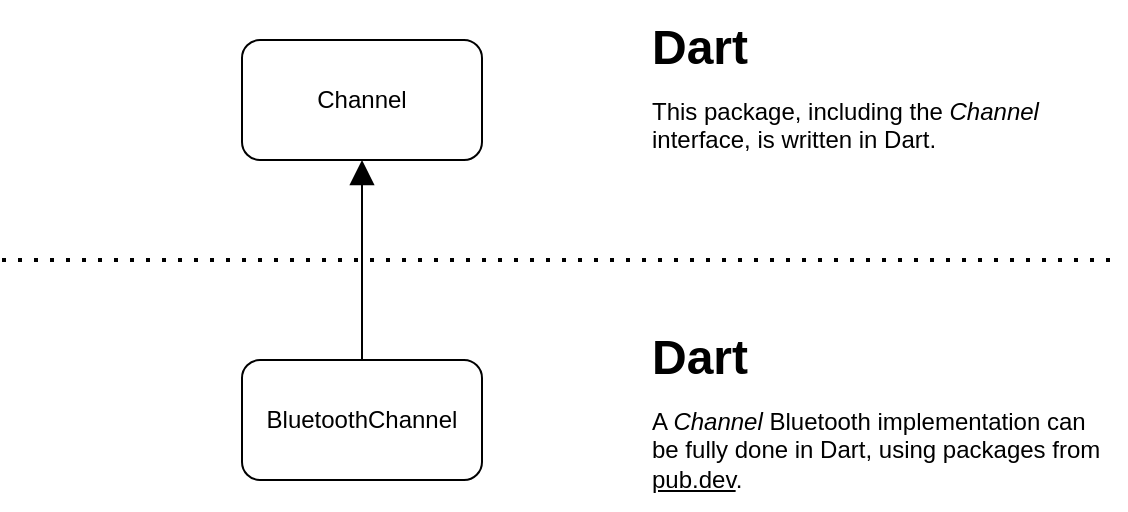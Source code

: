 <mxfile version="20.2.7" type="device"><diagram id="W_MZSfsGpbKtFV4yEaOX" name="Page-1"><mxGraphModel dx="1718" dy="858" grid="1" gridSize="10" guides="1" tooltips="1" connect="1" arrows="1" fold="1" page="1" pageScale="1" pageWidth="827" pageHeight="1169" math="0" shadow="0"><root><mxCell id="0"/><mxCell id="1" parent="0"/><mxCell id="5pGpoOfCzOlrJxxl8pXW-2" value="Channel" style="rounded=1;whiteSpace=wrap;html=1;" vertex="1" parent="1"><mxGeometry x="280" y="200" width="120" height="60" as="geometry"/></mxCell><mxCell id="5pGpoOfCzOlrJxxl8pXW-4" style="edgeStyle=orthogonalEdgeStyle;rounded=0;orthogonalLoop=1;jettySize=auto;html=1;entryX=0.5;entryY=1;entryDx=0;entryDy=0;endArrow=block;endFill=1;endSize=10;" edge="1" parent="1" source="5pGpoOfCzOlrJxxl8pXW-3" target="5pGpoOfCzOlrJxxl8pXW-2"><mxGeometry relative="1" as="geometry"/></mxCell><mxCell id="5pGpoOfCzOlrJxxl8pXW-3" value="BluetoothChannel" style="rounded=1;whiteSpace=wrap;html=1;" vertex="1" parent="1"><mxGeometry x="280" y="360" width="120" height="60" as="geometry"/></mxCell><mxCell id="5pGpoOfCzOlrJxxl8pXW-6" value="" style="endArrow=none;dashed=1;html=1;dashPattern=1 3;strokeWidth=2;rounded=0;endSize=10;" edge="1" parent="1"><mxGeometry width="50" height="50" relative="1" as="geometry"><mxPoint x="160" y="310" as="sourcePoint"/><mxPoint x="720" y="310" as="targetPoint"/></mxGeometry></mxCell><mxCell id="5pGpoOfCzOlrJxxl8pXW-7" value="&lt;p style=&quot;line-height: 0;&quot;&gt;&lt;/p&gt;&lt;h1 style=&quot;line-height: 0.7;&quot;&gt;Dart&lt;/h1&gt;&lt;p style=&quot;line-height: 1.2;&quot;&gt;This package, including the &lt;i&gt;Channel&lt;/i&gt; interface, is written in Dart.&lt;/p&gt;&lt;p&gt;&lt;/p&gt;" style="text;html=1;strokeColor=none;fillColor=none;spacing=5;spacingTop=-20;whiteSpace=wrap;overflow=hidden;rounded=0;" vertex="1" parent="1"><mxGeometry x="480" y="190" width="240" height="80" as="geometry"/></mxCell><mxCell id="5pGpoOfCzOlrJxxl8pXW-8" value="&lt;p style=&quot;line-height: 0.8;&quot;&gt;&lt;/p&gt;&lt;h1 style=&quot;line-height: 0.7;&quot;&gt;Dart&lt;/h1&gt;&lt;p&gt;A &lt;i&gt;Channel&lt;/i&gt; Bluetooth implementation can be fully done in Dart, using packages from &lt;u&gt;pub.dev&lt;/u&gt;.&lt;/p&gt;&lt;p&gt;&lt;/p&gt;" style="text;html=1;strokeColor=none;fillColor=none;spacing=5;spacingTop=-20;whiteSpace=wrap;overflow=hidden;rounded=0;" vertex="1" parent="1"><mxGeometry x="480" y="345" width="240" height="90" as="geometry"/></mxCell></root></mxGraphModel></diagram></mxfile>